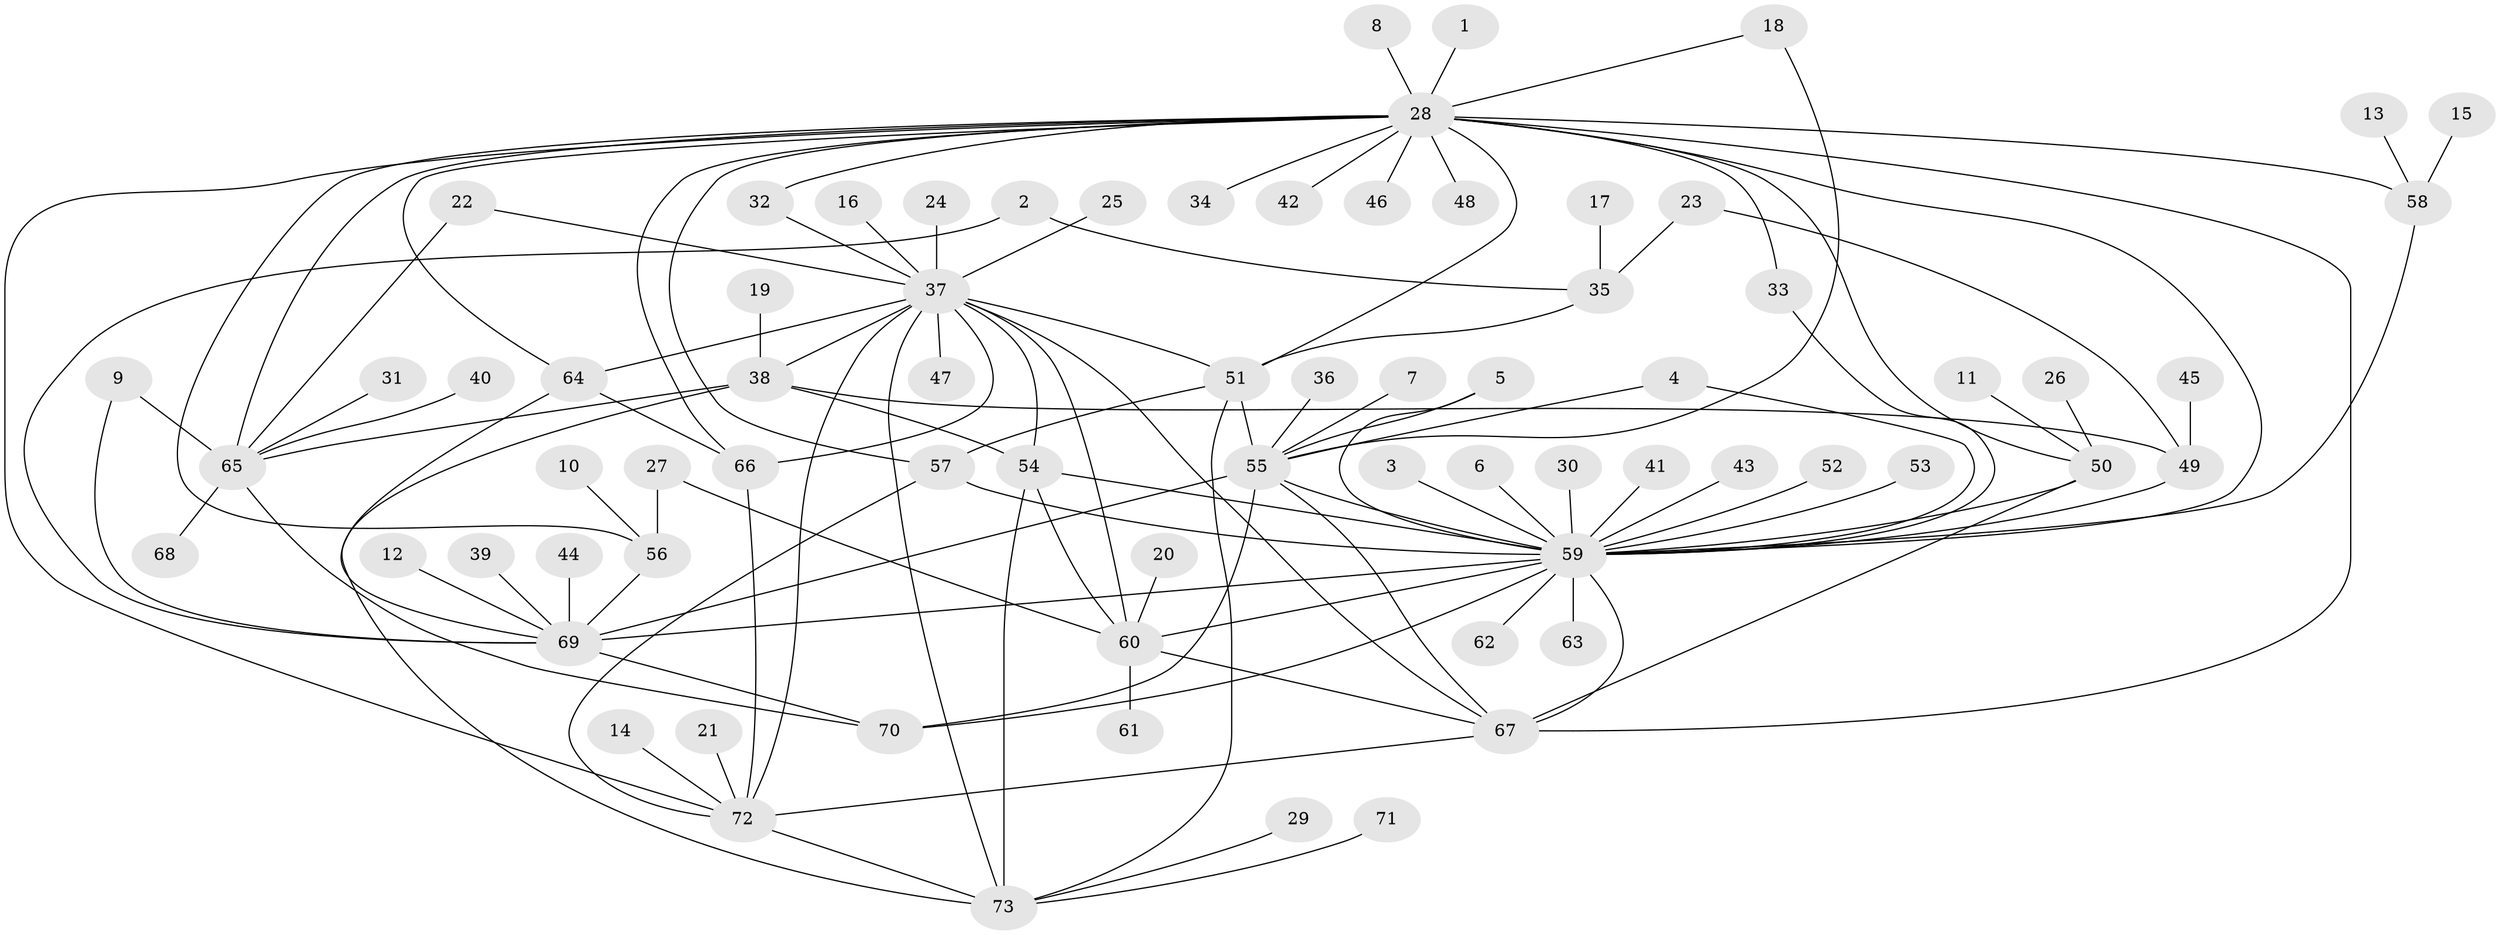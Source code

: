 // original degree distribution, {1: 0.4452054794520548, 25: 0.00684931506849315, 21: 0.00684931506849315, 6: 0.04794520547945205, 8: 0.0136986301369863, 13: 0.00684931506849315, 2: 0.273972602739726, 20: 0.00684931506849315, 9: 0.0136986301369863, 4: 0.0547945205479452, 11: 0.00684931506849315, 5: 0.0410958904109589, 3: 0.07534246575342465}
// Generated by graph-tools (version 1.1) at 2025/49/03/09/25 03:49:46]
// undirected, 73 vertices, 115 edges
graph export_dot {
graph [start="1"]
  node [color=gray90,style=filled];
  1;
  2;
  3;
  4;
  5;
  6;
  7;
  8;
  9;
  10;
  11;
  12;
  13;
  14;
  15;
  16;
  17;
  18;
  19;
  20;
  21;
  22;
  23;
  24;
  25;
  26;
  27;
  28;
  29;
  30;
  31;
  32;
  33;
  34;
  35;
  36;
  37;
  38;
  39;
  40;
  41;
  42;
  43;
  44;
  45;
  46;
  47;
  48;
  49;
  50;
  51;
  52;
  53;
  54;
  55;
  56;
  57;
  58;
  59;
  60;
  61;
  62;
  63;
  64;
  65;
  66;
  67;
  68;
  69;
  70;
  71;
  72;
  73;
  1 -- 28 [weight=1.0];
  2 -- 35 [weight=1.0];
  2 -- 69 [weight=1.0];
  3 -- 59 [weight=1.0];
  4 -- 55 [weight=1.0];
  4 -- 59 [weight=1.0];
  5 -- 55 [weight=1.0];
  5 -- 59 [weight=1.0];
  6 -- 59 [weight=1.0];
  7 -- 55 [weight=1.0];
  8 -- 28 [weight=1.0];
  9 -- 65 [weight=1.0];
  9 -- 69 [weight=1.0];
  10 -- 56 [weight=1.0];
  11 -- 50 [weight=1.0];
  12 -- 69 [weight=1.0];
  13 -- 58 [weight=1.0];
  14 -- 72 [weight=1.0];
  15 -- 58 [weight=1.0];
  16 -- 37 [weight=1.0];
  17 -- 35 [weight=1.0];
  18 -- 28 [weight=1.0];
  18 -- 55 [weight=1.0];
  19 -- 38 [weight=1.0];
  20 -- 60 [weight=1.0];
  21 -- 72 [weight=1.0];
  22 -- 37 [weight=1.0];
  22 -- 65 [weight=1.0];
  23 -- 35 [weight=1.0];
  23 -- 49 [weight=1.0];
  24 -- 37 [weight=1.0];
  25 -- 37 [weight=1.0];
  26 -- 50 [weight=1.0];
  27 -- 56 [weight=1.0];
  27 -- 60 [weight=1.0];
  28 -- 32 [weight=1.0];
  28 -- 33 [weight=1.0];
  28 -- 34 [weight=1.0];
  28 -- 42 [weight=1.0];
  28 -- 46 [weight=1.0];
  28 -- 48 [weight=1.0];
  28 -- 50 [weight=2.0];
  28 -- 51 [weight=2.0];
  28 -- 56 [weight=1.0];
  28 -- 57 [weight=2.0];
  28 -- 58 [weight=1.0];
  28 -- 59 [weight=1.0];
  28 -- 64 [weight=1.0];
  28 -- 65 [weight=1.0];
  28 -- 66 [weight=1.0];
  28 -- 67 [weight=2.0];
  28 -- 72 [weight=1.0];
  29 -- 73 [weight=1.0];
  30 -- 59 [weight=1.0];
  31 -- 65 [weight=1.0];
  32 -- 37 [weight=1.0];
  33 -- 59 [weight=1.0];
  35 -- 51 [weight=1.0];
  36 -- 55 [weight=1.0];
  37 -- 38 [weight=1.0];
  37 -- 47 [weight=1.0];
  37 -- 51 [weight=1.0];
  37 -- 54 [weight=1.0];
  37 -- 60 [weight=1.0];
  37 -- 64 [weight=1.0];
  37 -- 66 [weight=1.0];
  37 -- 67 [weight=1.0];
  37 -- 72 [weight=1.0];
  37 -- 73 [weight=1.0];
  38 -- 49 [weight=1.0];
  38 -- 54 [weight=1.0];
  38 -- 65 [weight=1.0];
  38 -- 73 [weight=1.0];
  39 -- 69 [weight=1.0];
  40 -- 65 [weight=1.0];
  41 -- 59 [weight=1.0];
  43 -- 59 [weight=1.0];
  44 -- 69 [weight=1.0];
  45 -- 49 [weight=1.0];
  49 -- 59 [weight=1.0];
  50 -- 59 [weight=2.0];
  50 -- 67 [weight=1.0];
  51 -- 55 [weight=1.0];
  51 -- 57 [weight=1.0];
  51 -- 73 [weight=1.0];
  52 -- 59 [weight=1.0];
  53 -- 59 [weight=1.0];
  54 -- 59 [weight=1.0];
  54 -- 60 [weight=1.0];
  54 -- 73 [weight=1.0];
  55 -- 59 [weight=1.0];
  55 -- 67 [weight=1.0];
  55 -- 69 [weight=1.0];
  55 -- 70 [weight=1.0];
  56 -- 69 [weight=1.0];
  57 -- 59 [weight=1.0];
  57 -- 72 [weight=1.0];
  58 -- 59 [weight=1.0];
  59 -- 60 [weight=1.0];
  59 -- 62 [weight=1.0];
  59 -- 63 [weight=1.0];
  59 -- 67 [weight=1.0];
  59 -- 69 [weight=2.0];
  59 -- 70 [weight=1.0];
  60 -- 61 [weight=1.0];
  60 -- 67 [weight=1.0];
  64 -- 66 [weight=1.0];
  64 -- 69 [weight=1.0];
  65 -- 68 [weight=1.0];
  65 -- 70 [weight=1.0];
  66 -- 72 [weight=1.0];
  67 -- 72 [weight=1.0];
  69 -- 70 [weight=1.0];
  71 -- 73 [weight=1.0];
  72 -- 73 [weight=1.0];
}
